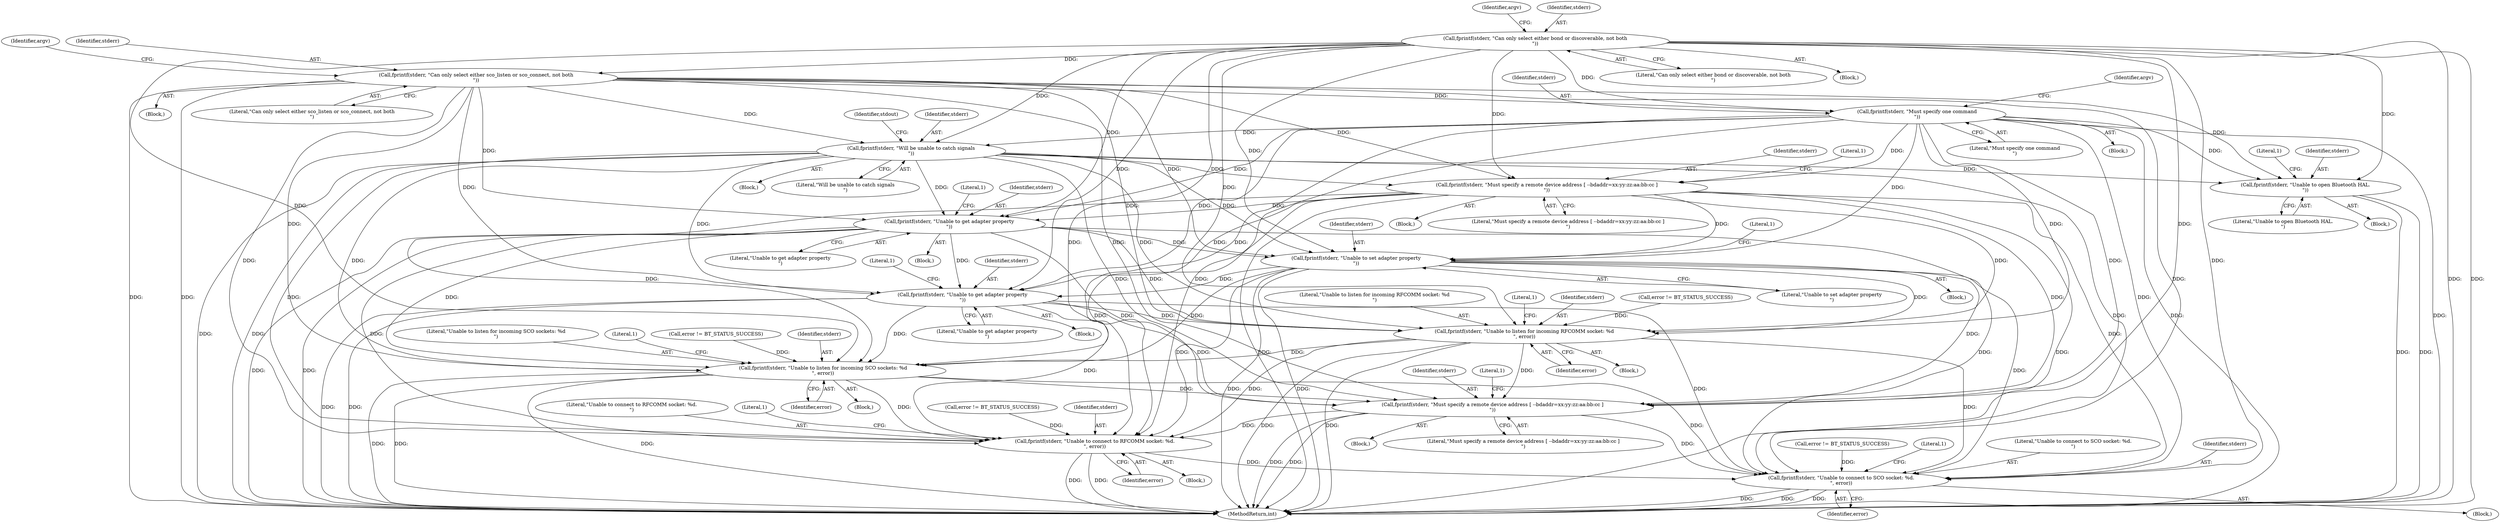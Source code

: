 digraph "0_Android_37c88107679d36c419572732b4af6e18bb2f7dce_6@API" {
"1000178" [label="(Call,fprintf(stderr, \"Will be unable to catch signals\n\"))"];
"1000120" [label="(Call,fprintf(stderr, \"Can only select either bond or discoverable, not both\n\"))"];
"1000132" [label="(Call,fprintf(stderr, \"Can only select either sco_listen or sco_connect, not both\n\"))"];
"1000164" [label="(Call,fprintf(stderr, \"Must specify one command\n\"))"];
"1000189" [label="(Call,fprintf(stderr, \"Unable to open Bluetooth HAL.\n\"))"];
"1000263" [label="(Call,fprintf(stderr, \"Must specify a remote device address [ --bdaddr=xx:yy:zz:aa:bb:cc ]\n\"))"];
"1000327" [label="(Call,fprintf(stderr, \"Unable to get adapter property\n\"))"];
"1000382" [label="(Call,fprintf(stderr, \"Unable to set adapter property\n\"))"];
"1000398" [label="(Call,fprintf(stderr, \"Unable to get adapter property\n\"))"];
"1000456" [label="(Call,fprintf(stderr, \"Unable to listen for incoming RFCOMM socket: %d\n\", error))"];
"1000481" [label="(Call,fprintf(stderr, \"Unable to listen for incoming SCO sockets: %d\n\", error))"];
"1000500" [label="(Call,fprintf(stderr, \"Must specify a remote device address [ --bdaddr=xx:yy:zz:aa:bb:cc ]\n\"))"];
"1000541" [label="(Call,fprintf(stderr, \"Unable to connect to RFCOMM socket: %d.\n\", error))"];
"1000572" [label="(Call,fprintf(stderr, \"Unable to connect to SCO socket: %d.\n\", error))"];
"1000125" [label="(Identifier,argv)"];
"1000164" [label="(Call,fprintf(stderr, \"Must specify one command\n\"))"];
"1000381" [label="(Block,)"];
"1000546" [label="(Literal,1)"];
"1000504" [label="(Literal,1)"];
"1000165" [label="(Identifier,stderr)"];
"1000191" [label="(Literal,\"Unable to open Bluetooth HAL.\n\")"];
"1000461" [label="(Literal,1)"];
"1000398" [label="(Call,fprintf(stderr, \"Unable to get adapter property\n\"))"];
"1000180" [label="(Literal,\"Will be unable to catch signals\n\")"];
"1000137" [label="(Identifier,argv)"];
"1000262" [label="(Block,)"];
"1000163" [label="(Block,)"];
"1000397" [label="(Block,)"];
"1000193" [label="(Literal,1)"];
"1000328" [label="(Identifier,stderr)"];
"1000400" [label="(Literal,\"Unable to get adapter property\n\")"];
"1000182" [label="(Identifier,stdout)"];
"1000537" [label="(Call,error != BT_STATUS_SUCCESS)"];
"1000586" [label="(MethodReturn,int)"];
"1000481" [label="(Call,fprintf(stderr, \"Unable to listen for incoming SCO sockets: %d\n\", error))"];
"1000177" [label="(Block,)"];
"1000122" [label="(Literal,\"Can only select either bond or discoverable, not both\n\")"];
"1000483" [label="(Literal,\"Unable to listen for incoming SCO sockets: %d\n\")"];
"1000384" [label="(Literal,\"Unable to set adapter property\n\")"];
"1000179" [label="(Identifier,stderr)"];
"1000166" [label="(Literal,\"Must specify one command\n\")"];
"1000267" [label="(Literal,1)"];
"1000486" [label="(Literal,1)"];
"1000265" [label="(Literal,\"Must specify a remote device address [ --bdaddr=xx:yy:zz:aa:bb:cc ]\n\")"];
"1000456" [label="(Call,fprintf(stderr, \"Unable to listen for incoming RFCOMM socket: %d\n\", error))"];
"1000189" [label="(Call,fprintf(stderr, \"Unable to open Bluetooth HAL.\n\"))"];
"1000399" [label="(Identifier,stderr)"];
"1000190" [label="(Identifier,stderr)"];
"1000402" [label="(Literal,1)"];
"1000382" [label="(Call,fprintf(stderr, \"Unable to set adapter property\n\"))"];
"1000383" [label="(Identifier,stderr)"];
"1000457" [label="(Identifier,stderr)"];
"1000540" [label="(Block,)"];
"1000544" [label="(Identifier,error)"];
"1000188" [label="(Block,)"];
"1000477" [label="(Call,error != BT_STATUS_SUCCESS)"];
"1000119" [label="(Block,)"];
"1000263" [label="(Call,fprintf(stderr, \"Must specify a remote device address [ --bdaddr=xx:yy:zz:aa:bb:cc ]\n\"))"];
"1000541" [label="(Call,fprintf(stderr, \"Unable to connect to RFCOMM socket: %d.\n\", error))"];
"1000459" [label="(Identifier,error)"];
"1000502" [label="(Literal,\"Must specify a remote device address [ --bdaddr=xx:yy:zz:aa:bb:cc ]\n\")"];
"1000571" [label="(Block,)"];
"1000178" [label="(Call,fprintf(stderr, \"Will be unable to catch signals\n\"))"];
"1000264" [label="(Identifier,stderr)"];
"1000386" [label="(Literal,1)"];
"1000452" [label="(Call,error != BT_STATUS_SUCCESS)"];
"1000120" [label="(Call,fprintf(stderr, \"Can only select either bond or discoverable, not both\n\"))"];
"1000169" [label="(Identifier,argv)"];
"1000484" [label="(Identifier,error)"];
"1000501" [label="(Identifier,stderr)"];
"1000572" [label="(Call,fprintf(stderr, \"Unable to connect to SCO socket: %d.\n\", error))"];
"1000134" [label="(Literal,\"Can only select either sco_listen or sco_connect, not both\n\")"];
"1000455" [label="(Block,)"];
"1000480" [label="(Block,)"];
"1000121" [label="(Identifier,stderr)"];
"1000482" [label="(Identifier,stderr)"];
"1000132" [label="(Call,fprintf(stderr, \"Can only select either sco_listen or sco_connect, not both\n\"))"];
"1000499" [label="(Block,)"];
"1000458" [label="(Literal,\"Unable to listen for incoming RFCOMM socket: %d\n\")"];
"1000542" [label="(Identifier,stderr)"];
"1000329" [label="(Literal,\"Unable to get adapter property\n\")"];
"1000331" [label="(Literal,1)"];
"1000575" [label="(Identifier,error)"];
"1000133" [label="(Identifier,stderr)"];
"1000573" [label="(Identifier,stderr)"];
"1000568" [label="(Call,error != BT_STATUS_SUCCESS)"];
"1000577" [label="(Literal,1)"];
"1000543" [label="(Literal,\"Unable to connect to RFCOMM socket: %d.\n\")"];
"1000327" [label="(Call,fprintf(stderr, \"Unable to get adapter property\n\"))"];
"1000500" [label="(Call,fprintf(stderr, \"Must specify a remote device address [ --bdaddr=xx:yy:zz:aa:bb:cc ]\n\"))"];
"1000574" [label="(Literal,\"Unable to connect to SCO socket: %d.\n\")"];
"1000131" [label="(Block,)"];
"1000326" [label="(Block,)"];
"1000178" -> "1000177"  [label="AST: "];
"1000178" -> "1000180"  [label="CFG: "];
"1000179" -> "1000178"  [label="AST: "];
"1000180" -> "1000178"  [label="AST: "];
"1000182" -> "1000178"  [label="CFG: "];
"1000178" -> "1000586"  [label="DDG: "];
"1000178" -> "1000586"  [label="DDG: "];
"1000120" -> "1000178"  [label="DDG: "];
"1000132" -> "1000178"  [label="DDG: "];
"1000164" -> "1000178"  [label="DDG: "];
"1000178" -> "1000189"  [label="DDG: "];
"1000178" -> "1000263"  [label="DDG: "];
"1000178" -> "1000327"  [label="DDG: "];
"1000178" -> "1000382"  [label="DDG: "];
"1000178" -> "1000398"  [label="DDG: "];
"1000178" -> "1000456"  [label="DDG: "];
"1000178" -> "1000481"  [label="DDG: "];
"1000178" -> "1000500"  [label="DDG: "];
"1000178" -> "1000541"  [label="DDG: "];
"1000178" -> "1000572"  [label="DDG: "];
"1000120" -> "1000119"  [label="AST: "];
"1000120" -> "1000122"  [label="CFG: "];
"1000121" -> "1000120"  [label="AST: "];
"1000122" -> "1000120"  [label="AST: "];
"1000125" -> "1000120"  [label="CFG: "];
"1000120" -> "1000586"  [label="DDG: "];
"1000120" -> "1000586"  [label="DDG: "];
"1000120" -> "1000132"  [label="DDG: "];
"1000120" -> "1000164"  [label="DDG: "];
"1000120" -> "1000189"  [label="DDG: "];
"1000120" -> "1000263"  [label="DDG: "];
"1000120" -> "1000327"  [label="DDG: "];
"1000120" -> "1000382"  [label="DDG: "];
"1000120" -> "1000398"  [label="DDG: "];
"1000120" -> "1000456"  [label="DDG: "];
"1000120" -> "1000481"  [label="DDG: "];
"1000120" -> "1000500"  [label="DDG: "];
"1000120" -> "1000541"  [label="DDG: "];
"1000120" -> "1000572"  [label="DDG: "];
"1000132" -> "1000131"  [label="AST: "];
"1000132" -> "1000134"  [label="CFG: "];
"1000133" -> "1000132"  [label="AST: "];
"1000134" -> "1000132"  [label="AST: "];
"1000137" -> "1000132"  [label="CFG: "];
"1000132" -> "1000586"  [label="DDG: "];
"1000132" -> "1000586"  [label="DDG: "];
"1000132" -> "1000164"  [label="DDG: "];
"1000132" -> "1000189"  [label="DDG: "];
"1000132" -> "1000263"  [label="DDG: "];
"1000132" -> "1000327"  [label="DDG: "];
"1000132" -> "1000382"  [label="DDG: "];
"1000132" -> "1000398"  [label="DDG: "];
"1000132" -> "1000456"  [label="DDG: "];
"1000132" -> "1000481"  [label="DDG: "];
"1000132" -> "1000500"  [label="DDG: "];
"1000132" -> "1000541"  [label="DDG: "];
"1000132" -> "1000572"  [label="DDG: "];
"1000164" -> "1000163"  [label="AST: "];
"1000164" -> "1000166"  [label="CFG: "];
"1000165" -> "1000164"  [label="AST: "];
"1000166" -> "1000164"  [label="AST: "];
"1000169" -> "1000164"  [label="CFG: "];
"1000164" -> "1000586"  [label="DDG: "];
"1000164" -> "1000586"  [label="DDG: "];
"1000164" -> "1000189"  [label="DDG: "];
"1000164" -> "1000263"  [label="DDG: "];
"1000164" -> "1000327"  [label="DDG: "];
"1000164" -> "1000382"  [label="DDG: "];
"1000164" -> "1000398"  [label="DDG: "];
"1000164" -> "1000456"  [label="DDG: "];
"1000164" -> "1000481"  [label="DDG: "];
"1000164" -> "1000500"  [label="DDG: "];
"1000164" -> "1000541"  [label="DDG: "];
"1000164" -> "1000572"  [label="DDG: "];
"1000189" -> "1000188"  [label="AST: "];
"1000189" -> "1000191"  [label="CFG: "];
"1000190" -> "1000189"  [label="AST: "];
"1000191" -> "1000189"  [label="AST: "];
"1000193" -> "1000189"  [label="CFG: "];
"1000189" -> "1000586"  [label="DDG: "];
"1000189" -> "1000586"  [label="DDG: "];
"1000263" -> "1000262"  [label="AST: "];
"1000263" -> "1000265"  [label="CFG: "];
"1000264" -> "1000263"  [label="AST: "];
"1000265" -> "1000263"  [label="AST: "];
"1000267" -> "1000263"  [label="CFG: "];
"1000263" -> "1000586"  [label="DDG: "];
"1000263" -> "1000586"  [label="DDG: "];
"1000263" -> "1000327"  [label="DDG: "];
"1000263" -> "1000382"  [label="DDG: "];
"1000263" -> "1000398"  [label="DDG: "];
"1000263" -> "1000456"  [label="DDG: "];
"1000263" -> "1000481"  [label="DDG: "];
"1000263" -> "1000500"  [label="DDG: "];
"1000263" -> "1000541"  [label="DDG: "];
"1000263" -> "1000572"  [label="DDG: "];
"1000327" -> "1000326"  [label="AST: "];
"1000327" -> "1000329"  [label="CFG: "];
"1000328" -> "1000327"  [label="AST: "];
"1000329" -> "1000327"  [label="AST: "];
"1000331" -> "1000327"  [label="CFG: "];
"1000327" -> "1000586"  [label="DDG: "];
"1000327" -> "1000586"  [label="DDG: "];
"1000327" -> "1000382"  [label="DDG: "];
"1000327" -> "1000398"  [label="DDG: "];
"1000327" -> "1000456"  [label="DDG: "];
"1000327" -> "1000481"  [label="DDG: "];
"1000327" -> "1000500"  [label="DDG: "];
"1000327" -> "1000541"  [label="DDG: "];
"1000327" -> "1000572"  [label="DDG: "];
"1000382" -> "1000381"  [label="AST: "];
"1000382" -> "1000384"  [label="CFG: "];
"1000383" -> "1000382"  [label="AST: "];
"1000384" -> "1000382"  [label="AST: "];
"1000386" -> "1000382"  [label="CFG: "];
"1000382" -> "1000586"  [label="DDG: "];
"1000382" -> "1000586"  [label="DDG: "];
"1000382" -> "1000398"  [label="DDG: "];
"1000382" -> "1000456"  [label="DDG: "];
"1000382" -> "1000481"  [label="DDG: "];
"1000382" -> "1000500"  [label="DDG: "];
"1000382" -> "1000541"  [label="DDG: "];
"1000382" -> "1000572"  [label="DDG: "];
"1000398" -> "1000397"  [label="AST: "];
"1000398" -> "1000400"  [label="CFG: "];
"1000399" -> "1000398"  [label="AST: "];
"1000400" -> "1000398"  [label="AST: "];
"1000402" -> "1000398"  [label="CFG: "];
"1000398" -> "1000586"  [label="DDG: "];
"1000398" -> "1000586"  [label="DDG: "];
"1000398" -> "1000456"  [label="DDG: "];
"1000398" -> "1000481"  [label="DDG: "];
"1000398" -> "1000500"  [label="DDG: "];
"1000398" -> "1000541"  [label="DDG: "];
"1000398" -> "1000572"  [label="DDG: "];
"1000456" -> "1000455"  [label="AST: "];
"1000456" -> "1000459"  [label="CFG: "];
"1000457" -> "1000456"  [label="AST: "];
"1000458" -> "1000456"  [label="AST: "];
"1000459" -> "1000456"  [label="AST: "];
"1000461" -> "1000456"  [label="CFG: "];
"1000456" -> "1000586"  [label="DDG: "];
"1000456" -> "1000586"  [label="DDG: "];
"1000452" -> "1000456"  [label="DDG: "];
"1000456" -> "1000481"  [label="DDG: "];
"1000456" -> "1000500"  [label="DDG: "];
"1000456" -> "1000541"  [label="DDG: "];
"1000456" -> "1000572"  [label="DDG: "];
"1000481" -> "1000480"  [label="AST: "];
"1000481" -> "1000484"  [label="CFG: "];
"1000482" -> "1000481"  [label="AST: "];
"1000483" -> "1000481"  [label="AST: "];
"1000484" -> "1000481"  [label="AST: "];
"1000486" -> "1000481"  [label="CFG: "];
"1000481" -> "1000586"  [label="DDG: "];
"1000481" -> "1000586"  [label="DDG: "];
"1000481" -> "1000586"  [label="DDG: "];
"1000477" -> "1000481"  [label="DDG: "];
"1000481" -> "1000500"  [label="DDG: "];
"1000481" -> "1000541"  [label="DDG: "];
"1000481" -> "1000572"  [label="DDG: "];
"1000500" -> "1000499"  [label="AST: "];
"1000500" -> "1000502"  [label="CFG: "];
"1000501" -> "1000500"  [label="AST: "];
"1000502" -> "1000500"  [label="AST: "];
"1000504" -> "1000500"  [label="CFG: "];
"1000500" -> "1000586"  [label="DDG: "];
"1000500" -> "1000586"  [label="DDG: "];
"1000500" -> "1000541"  [label="DDG: "];
"1000500" -> "1000572"  [label="DDG: "];
"1000541" -> "1000540"  [label="AST: "];
"1000541" -> "1000544"  [label="CFG: "];
"1000542" -> "1000541"  [label="AST: "];
"1000543" -> "1000541"  [label="AST: "];
"1000544" -> "1000541"  [label="AST: "];
"1000546" -> "1000541"  [label="CFG: "];
"1000541" -> "1000586"  [label="DDG: "];
"1000541" -> "1000586"  [label="DDG: "];
"1000537" -> "1000541"  [label="DDG: "];
"1000541" -> "1000572"  [label="DDG: "];
"1000572" -> "1000571"  [label="AST: "];
"1000572" -> "1000575"  [label="CFG: "];
"1000573" -> "1000572"  [label="AST: "];
"1000574" -> "1000572"  [label="AST: "];
"1000575" -> "1000572"  [label="AST: "];
"1000577" -> "1000572"  [label="CFG: "];
"1000572" -> "1000586"  [label="DDG: "];
"1000572" -> "1000586"  [label="DDG: "];
"1000572" -> "1000586"  [label="DDG: "];
"1000568" -> "1000572"  [label="DDG: "];
}
